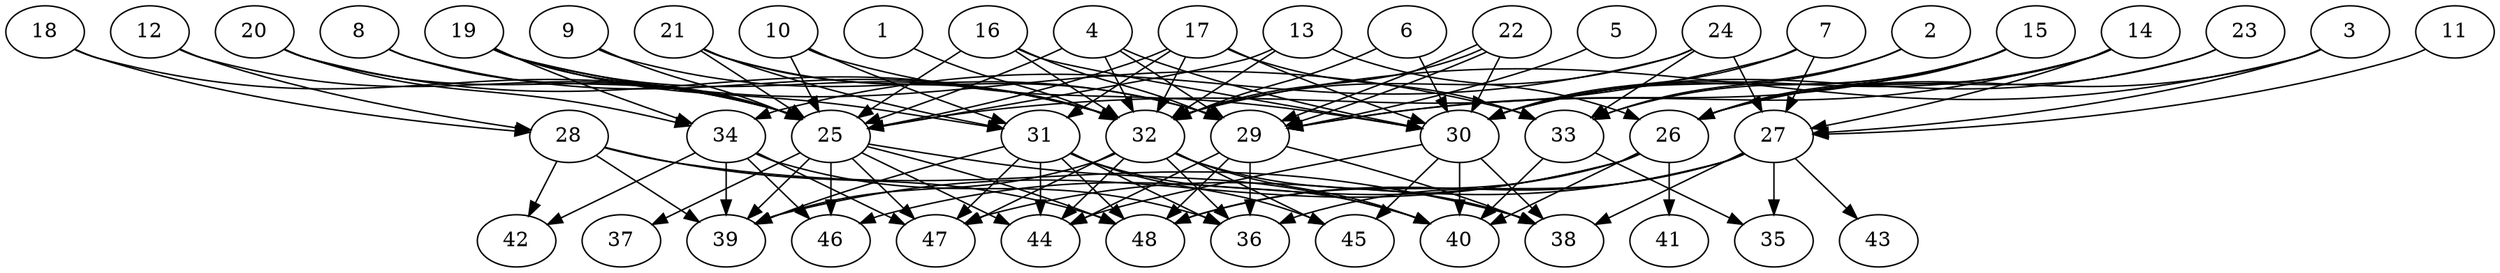 // DAG (tier=3-complex, mode=data, n=48, ccr=0.541, fat=0.759, density=0.616, regular=0.268, jump=0.213, mindata=4194304, maxdata=33554432)
// DAG automatically generated by daggen at Sun Aug 24 16:33:35 2025
// /home/ermia/Project/Environments/daggen/bin/daggen --dot --ccr 0.541 --fat 0.759 --regular 0.268 --density 0.616 --jump 0.213 --mindata 4194304 --maxdata 33554432 -n 48 
digraph G {
  1 [size="63004891070076048", alpha="0.00", expect_size="31502445535038024"]
  1 -> 32 [size ="7145116191948800"]
  2 [size="1804867953183686656000", alpha="0.19", expect_size="902433976591843328000"]
  2 -> 30 [size ="1185915129036800"]
  2 -> 33 [size ="1185915129036800"]
  3 [size="12025390085639858", alpha="0.06", expect_size="6012695042819929"]
  3 -> 26 [size ="263724824788992"]
  3 -> 27 [size ="263724824788992"]
  3 -> 32 [size ="263724824788992"]
  4 [size="8930734807459849216", alpha="0.10", expect_size="4465367403729924608"]
  4 -> 25 [size ="3124025026936832"]
  4 -> 29 [size ="3124025026936832"]
  4 -> 30 [size ="3124025026936832"]
  4 -> 32 [size ="3124025026936832"]
  5 [size="11494439478952765440", alpha="0.12", expect_size="5747219739476382720"]
  5 -> 29 [size ="4066363375091712"]
  6 [size="17288926595172296704", alpha="0.00", expect_size="8644463297586148352"]
  6 -> 30 [size ="5782917913509888"]
  6 -> 32 [size ="5782917913509888"]
  7 [size="9838448278006392", alpha="0.15", expect_size="4919224139003196"]
  7 -> 25 [size ="429086560223232"]
  7 -> 27 [size ="429086560223232"]
  7 -> 30 [size ="429086560223232"]
  8 [size="2080211292176555", alpha="0.18", expect_size="1040105646088277"]
  8 -> 25 [size ="157059311992832"]
  8 -> 32 [size ="157059311992832"]
  9 [size="400771988324352000000", alpha="0.08", expect_size="200385994162176000000"]
  9 -> 25 [size ="434865438720000"]
  9 -> 29 [size ="434865438720000"]
  10 [size="9065633643406039040", alpha="0.15", expect_size="4532816821703019520"]
  10 -> 25 [size ="4704245475442688"]
  10 -> 30 [size ="4704245475442688"]
  10 -> 31 [size ="4704245475442688"]
  11 [size="1310959289455742025728", alpha="0.15", expect_size="655479644727871012864"]
  11 -> 27 [size ="958258743345152"]
  12 [size="148844498089891552", alpha="0.04", expect_size="74422249044945776"]
  12 -> 25 [size ="3528408587829248"]
  12 -> 28 [size ="3528408587829248"]
  13 [size="114309205712220720", alpha="0.05", expect_size="57154602856110360"]
  13 -> 25 [size ="2857051042611200"]
  13 -> 26 [size ="2857051042611200"]
  13 -> 32 [size ="2857051042611200"]
  14 [size="1229931056016958720", alpha="0.12", expect_size="614965528008479360"]
  14 -> 26 [size ="2941889263173632"]
  14 -> 27 [size ="2941889263173632"]
  14 -> 29 [size ="2941889263173632"]
  14 -> 30 [size ="2941889263173632"]
  15 [size="972102834607713024", alpha="0.06", expect_size="486051417303856512"]
  15 -> 26 [size ="1221486090125312"]
  15 -> 29 [size ="1221486090125312"]
  15 -> 30 [size ="1221486090125312"]
  15 -> 33 [size ="1221486090125312"]
  16 [size="2616856803174371840", alpha="0.07", expect_size="1308428401587185920"]
  16 -> 25 [size ="1077406714560512"]
  16 -> 29 [size ="1077406714560512"]
  16 -> 30 [size ="1077406714560512"]
  16 -> 32 [size ="1077406714560512"]
  17 [size="5002154823443565568", alpha="0.13", expect_size="2501077411721782784"]
  17 -> 25 [size ="8879561559244800"]
  17 -> 30 [size ="8879561559244800"]
  17 -> 31 [size ="8879561559244800"]
  17 -> 32 [size ="8879561559244800"]
  17 -> 33 [size ="8879561559244800"]
  18 [size="51053961841773000", alpha="0.17", expect_size="25526980920886500"]
  18 -> 25 [size ="3981117803724800"]
  18 -> 28 [size ="3981117803724800"]
  19 [size="186925311853861888", alpha="0.06", expect_size="93462655926930944"]
  19 -> 25 [size ="5476104273920000"]
  19 -> 31 [size ="5476104273920000"]
  19 -> 32 [size ="5476104273920000"]
  19 -> 33 [size ="5476104273920000"]
  19 -> 34 [size ="5476104273920000"]
  20 [size="19301305474082408", alpha="0.12", expect_size="9650652737041204"]
  20 -> 25 [size ="333684137787392"]
  20 -> 32 [size ="333684137787392"]
  20 -> 34 [size ="333684137787392"]
  21 [size="67401207240296520", alpha="0.19", expect_size="33700603620148260"]
  21 -> 25 [size ="2519922945032192"]
  21 -> 29 [size ="2519922945032192"]
  21 -> 31 [size ="2519922945032192"]
  21 -> 32 [size ="2519922945032192"]
  22 [size="2960259327748265213952", alpha="0.12", expect_size="1480129663874132606976"]
  22 -> 29 [size ="1649338610614272"]
  22 -> 29 [size ="1649338610614272"]
  22 -> 30 [size ="1649338610614272"]
  22 -> 32 [size ="1649338610614272"]
  23 [size="2216102071852106514432", alpha="0.11", expect_size="1108051035926053257216"]
  23 -> 26 [size ="1359825434836992"]
  23 -> 30 [size ="1359825434836992"]
  24 [size="16568706155874105688064", alpha="0.14", expect_size="8284353077937052844032"]
  24 -> 27 [size ="5199349969584128"]
  24 -> 32 [size ="5199349969584128"]
  24 -> 33 [size ="5199349969584128"]
  24 -> 34 [size ="5199349969584128"]
  25 [size="1117048579722516992", alpha="0.15", expect_size="558524289861258496"]
  25 -> 37 [size ="544008015183872"]
  25 -> 39 [size ="544008015183872"]
  25 -> 40 [size ="544008015183872"]
  25 -> 44 [size ="544008015183872"]
  25 -> 46 [size ="544008015183872"]
  25 -> 47 [size ="544008015183872"]
  25 -> 48 [size ="544008015183872"]
  26 [size="14065700817934180352", alpha="0.10", expect_size="7032850408967090176"]
  26 -> 39 [size ="5390282950443008"]
  26 -> 40 [size ="5390282950443008"]
  26 -> 41 [size ="5390282950443008"]
  26 -> 46 [size ="5390282950443008"]
  26 -> 48 [size ="5390282950443008"]
  27 [size="23134131866567712", alpha="0.07", expect_size="11567065933283856"]
  27 -> 35 [size ="1174174944985088"]
  27 -> 36 [size ="1174174944985088"]
  27 -> 38 [size ="1174174944985088"]
  27 -> 43 [size ="1174174944985088"]
  27 -> 47 [size ="1174174944985088"]
  27 -> 48 [size ="1174174944985088"]
  28 [size="10649217246977036", alpha="0.11", expect_size="5324608623488518"]
  28 -> 38 [size ="403443600588800"]
  28 -> 39 [size ="403443600588800"]
  28 -> 42 [size ="403443600588800"]
  28 -> 48 [size ="403443600588800"]
  29 [size="230737654395854752", alpha="0.00", expect_size="115368827197927376"]
  29 -> 36 [size ="4481284730519552"]
  29 -> 38 [size ="4481284730519552"]
  29 -> 44 [size ="4481284730519552"]
  29 -> 48 [size ="4481284730519552"]
  30 [size="30306333051441855332352", alpha="0.04", expect_size="15153166525720927666176"]
  30 -> 38 [size ="7776405785935872"]
  30 -> 40 [size ="7776405785935872"]
  30 -> 44 [size ="7776405785935872"]
  30 -> 45 [size ="7776405785935872"]
  31 [size="520514658061214976", alpha="0.16", expect_size="260257329030607488"]
  31 -> 36 [size ="300080313663488"]
  31 -> 39 [size ="300080313663488"]
  31 -> 40 [size ="300080313663488"]
  31 -> 44 [size ="300080313663488"]
  31 -> 45 [size ="300080313663488"]
  31 -> 47 [size ="300080313663488"]
  31 -> 48 [size ="300080313663488"]
  32 [size="11397381735555522363392", alpha="0.15", expect_size="5698690867777761181696"]
  32 -> 36 [size ="4051601438277632"]
  32 -> 38 [size ="4051601438277632"]
  32 -> 39 [size ="4051601438277632"]
  32 -> 40 [size ="4051601438277632"]
  32 -> 44 [size ="4051601438277632"]
  32 -> 45 [size ="4051601438277632"]
  32 -> 47 [size ="4051601438277632"]
  33 [size="2908628071340834816000", alpha="0.02", expect_size="1454314035670417408000"]
  33 -> 35 [size ="1630104505548800"]
  33 -> 40 [size ="1630104505548800"]
  34 [size="3558075731015547904", alpha="0.19", expect_size="1779037865507773952"]
  34 -> 36 [size ="4946053501550592"]
  34 -> 39 [size ="4946053501550592"]
  34 -> 42 [size ="4946053501550592"]
  34 -> 46 [size ="4946053501550592"]
  34 -> 47 [size ="4946053501550592"]
  35 [size="2634182998641367580672", alpha="0.09", expect_size="1317091499320683790336"]
  36 [size="109885730970723984", alpha="0.08", expect_size="54942865485361992"]
  37 [size="6977314807559162", alpha="0.19", expect_size="3488657403779581"]
  38 [size="1885206839111185920", alpha="0.14", expect_size="942603419555592960"]
  39 [size="207754630929204928", alpha="0.04", expect_size="103877315464602464"]
  40 [size="11403606128119391453184", alpha="0.19", expect_size="5701803064059695726592"]
  41 [size="12908976160268021760", alpha="0.12", expect_size="6454488080134010880"]
  42 [size="156894883924292864", alpha="0.18", expect_size="78447441962146432"]
  43 [size="420569316839149760", alpha="0.14", expect_size="210284658419574880"]
  44 [size="726392263443383552", alpha="0.03", expect_size="363196131721691776"]
  45 [size="236906919416234752", alpha="0.10", expect_size="118453459708117376"]
  46 [size="3291700647429626880", alpha="0.01", expect_size="1645850323714813440"]
  47 [size="1905588503808269056", alpha="0.17", expect_size="952794251904134528"]
  48 [size="95057573683457104", alpha="0.12", expect_size="47528786841728552"]
}